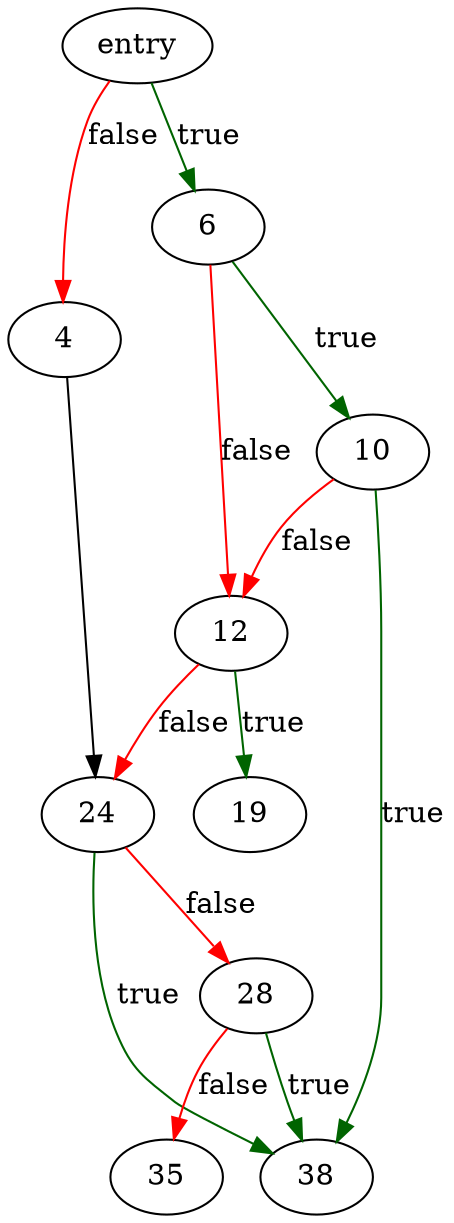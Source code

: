 digraph "cwrite" {
	// Node definitions.
	3 [label=entry];
	4;
	6;
	10;
	12;
	19;
	24;
	28;
	35;
	38;

	// Edge definitions.
	3 -> 4 [
		color=red
		label=false
	];
	3 -> 6 [
		color=darkgreen
		label=true
	];
	4 -> 24;
	6 -> 10 [
		color=darkgreen
		label=true
	];
	6 -> 12 [
		color=red
		label=false
	];
	10 -> 12 [
		color=red
		label=false
	];
	10 -> 38 [
		color=darkgreen
		label=true
	];
	12 -> 19 [
		color=darkgreen
		label=true
	];
	12 -> 24 [
		color=red
		label=false
	];
	24 -> 28 [
		color=red
		label=false
	];
	24 -> 38 [
		color=darkgreen
		label=true
	];
	28 -> 35 [
		color=red
		label=false
	];
	28 -> 38 [
		color=darkgreen
		label=true
	];
}